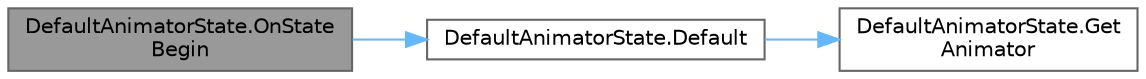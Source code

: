 digraph "DefaultAnimatorState.OnStateBegin"
{
 // LATEX_PDF_SIZE
  bgcolor="transparent";
  edge [fontname=Helvetica,fontsize=10,labelfontname=Helvetica,labelfontsize=10];
  node [fontname=Helvetica,fontsize=10,shape=box,height=0.2,width=0.4];
  rankdir="LR";
  Node1 [id="Node000001",label="DefaultAnimatorState.OnState\lBegin",height=0.2,width=0.4,color="gray40", fillcolor="grey60", style="filled", fontcolor="black",tooltip=" "];
  Node1 -> Node2 [id="edge1_Node000001_Node000002",color="steelblue1",style="solid",tooltip=" "];
  Node2 [id="Node000002",label="DefaultAnimatorState.Default",height=0.2,width=0.4,color="grey40", fillcolor="white", style="filled",URL="$class_default_animator_state.html#aeebb2fd300ff6ef5baa1b92347fc3a0e",tooltip=" "];
  Node2 -> Node3 [id="edge2_Node000002_Node000003",color="steelblue1",style="solid",tooltip=" "];
  Node3 [id="Node000003",label="DefaultAnimatorState.Get\lAnimator",height=0.2,width=0.4,color="grey40", fillcolor="white", style="filled",URL="$class_default_animator_state.html#ad37bb0ed692a1383c726d9cd166c358a",tooltip=" "];
}

